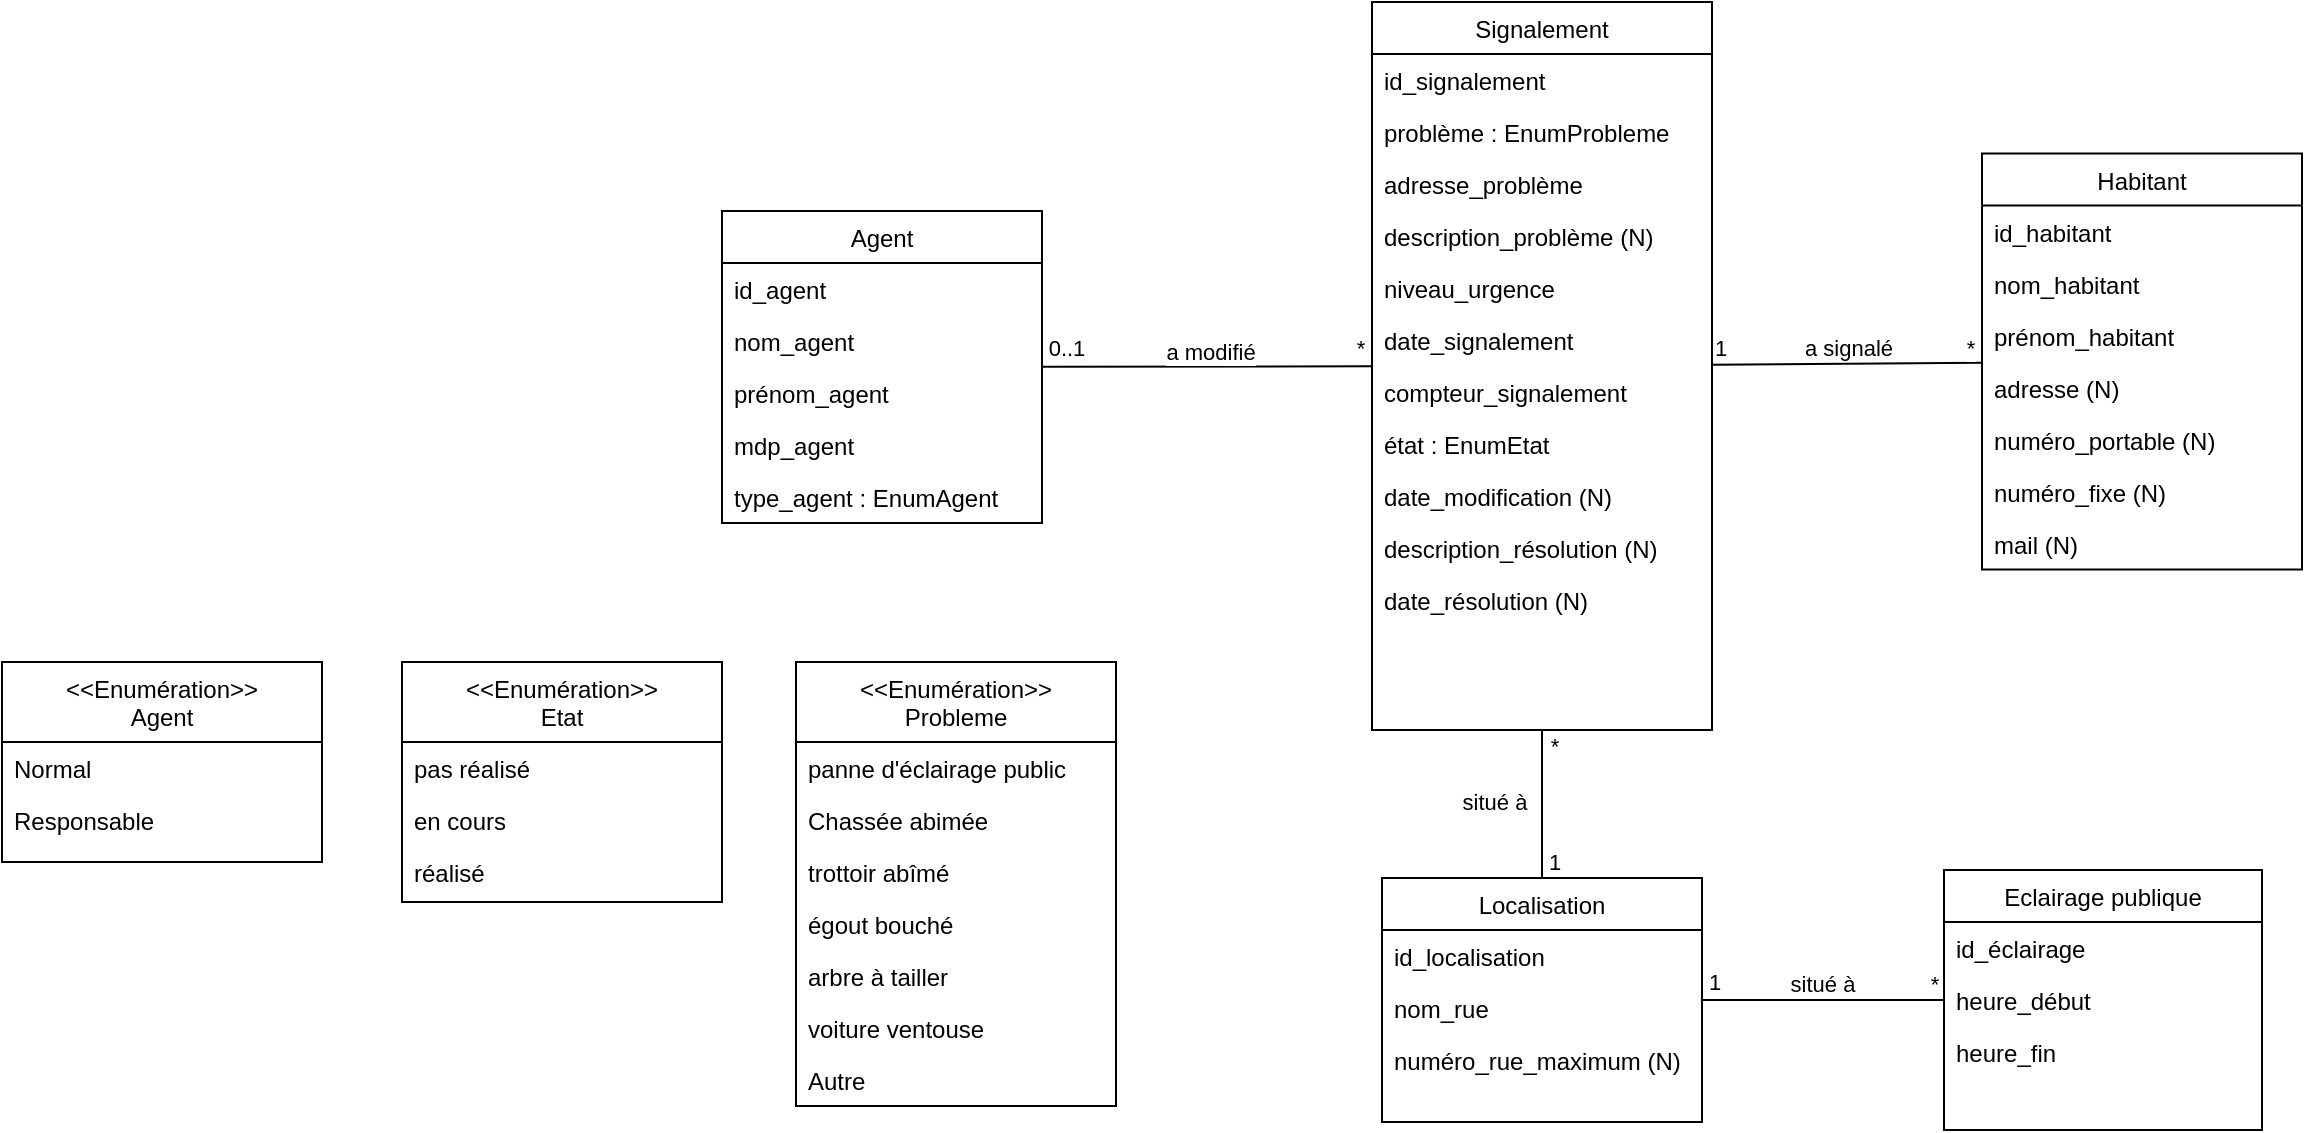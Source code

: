 <mxfile version="20.8.20" type="github">
  <diagram id="C5RBs43oDa-KdzZeNtuy" name="Page-1">
    <mxGraphModel dx="538" dy="1486" grid="1" gridSize="10" guides="1" tooltips="1" connect="1" arrows="1" fold="1" page="1" pageScale="1" pageWidth="827" pageHeight="1169" math="0" shadow="0">
      <root>
        <mxCell id="WIyWlLk6GJQsqaUBKTNV-0" />
        <mxCell id="WIyWlLk6GJQsqaUBKTNV-1" parent="WIyWlLk6GJQsqaUBKTNV-0" />
        <mxCell id="IDVPyDn8LvfzWvbEVBhB-1" value="Signalement" style="swimlane;fontStyle=0;align=center;verticalAlign=top;childLayout=stackLayout;horizontal=1;startSize=26;horizontalStack=0;resizeParent=1;resizeLast=0;collapsible=1;marginBottom=0;rounded=0;shadow=0;strokeWidth=1;" parent="WIyWlLk6GJQsqaUBKTNV-1" vertex="1">
          <mxGeometry x="955" y="-50" width="170" height="364" as="geometry">
            <mxRectangle x="550" y="140" width="160" height="26" as="alternateBounds" />
          </mxGeometry>
        </mxCell>
        <mxCell id="n6stJM4-8zsGEMDc5PRE-1" value="id_signalement" style="text;align=left;verticalAlign=top;spacingLeft=4;spacingRight=4;overflow=hidden;rotatable=0;points=[[0,0.5],[1,0.5]];portConstraint=eastwest;" parent="IDVPyDn8LvfzWvbEVBhB-1" vertex="1">
          <mxGeometry y="26" width="170" height="26" as="geometry" />
        </mxCell>
        <mxCell id="IDVPyDn8LvfzWvbEVBhB-5" value="problème : EnumProbleme" style="text;align=left;verticalAlign=top;spacingLeft=4;spacingRight=4;overflow=hidden;rotatable=0;points=[[0,0.5],[1,0.5]];portConstraint=eastwest;rounded=0;shadow=0;html=0;" parent="IDVPyDn8LvfzWvbEVBhB-1" vertex="1">
          <mxGeometry y="52" width="170" height="26" as="geometry" />
        </mxCell>
        <mxCell id="YZ41dSeIXNGB9_Nw-FCX-3" value="adresse_problème" style="text;align=left;verticalAlign=top;spacingLeft=4;spacingRight=4;overflow=hidden;rotatable=0;points=[[0,0.5],[1,0.5]];portConstraint=eastwest;rounded=0;shadow=0;html=0;" parent="IDVPyDn8LvfzWvbEVBhB-1" vertex="1">
          <mxGeometry y="78" width="170" height="26" as="geometry" />
        </mxCell>
        <mxCell id="IDVPyDn8LvfzWvbEVBhB-6" value="description_problème (N)" style="text;align=left;verticalAlign=top;spacingLeft=4;spacingRight=4;overflow=hidden;rotatable=0;points=[[0,0.5],[1,0.5]];portConstraint=eastwest;rounded=0;shadow=0;html=0;" parent="IDVPyDn8LvfzWvbEVBhB-1" vertex="1">
          <mxGeometry y="104" width="170" height="26" as="geometry" />
        </mxCell>
        <mxCell id="IDVPyDn8LvfzWvbEVBhB-7" value="niveau_urgence" style="text;align=left;verticalAlign=top;spacingLeft=4;spacingRight=4;overflow=hidden;rotatable=0;points=[[0,0.5],[1,0.5]];portConstraint=eastwest;" parent="IDVPyDn8LvfzWvbEVBhB-1" vertex="1">
          <mxGeometry y="130" width="170" height="26" as="geometry" />
        </mxCell>
        <mxCell id="IDVPyDn8LvfzWvbEVBhB-8" value="date_signalement" style="text;align=left;verticalAlign=top;spacingLeft=4;spacingRight=4;overflow=hidden;rotatable=0;points=[[0,0.5],[1,0.5]];portConstraint=eastwest;" parent="IDVPyDn8LvfzWvbEVBhB-1" vertex="1">
          <mxGeometry y="156" width="170" height="26" as="geometry" />
        </mxCell>
        <mxCell id="IDVPyDn8LvfzWvbEVBhB-9" value="compteur_signalement" style="text;align=left;verticalAlign=top;spacingLeft=4;spacingRight=4;overflow=hidden;rotatable=0;points=[[0,0.5],[1,0.5]];portConstraint=eastwest;" parent="IDVPyDn8LvfzWvbEVBhB-1" vertex="1">
          <mxGeometry y="182" width="170" height="26" as="geometry" />
        </mxCell>
        <mxCell id="IDVPyDn8LvfzWvbEVBhB-10" value="état : EnumEtat" style="text;align=left;verticalAlign=top;spacingLeft=4;spacingRight=4;overflow=hidden;rotatable=0;points=[[0,0.5],[1,0.5]];portConstraint=eastwest;" parent="IDVPyDn8LvfzWvbEVBhB-1" vertex="1">
          <mxGeometry y="208" width="170" height="26" as="geometry" />
        </mxCell>
        <mxCell id="IDVPyDn8LvfzWvbEVBhB-11" value="date_modification (N)" style="text;align=left;verticalAlign=top;spacingLeft=4;spacingRight=4;overflow=hidden;rotatable=0;points=[[0,0.5],[1,0.5]];portConstraint=eastwest;" parent="IDVPyDn8LvfzWvbEVBhB-1" vertex="1">
          <mxGeometry y="234" width="170" height="26" as="geometry" />
        </mxCell>
        <mxCell id="n6stJM4-8zsGEMDc5PRE-3" value="description_résolution (N)" style="text;align=left;verticalAlign=top;spacingLeft=4;spacingRight=4;overflow=hidden;rotatable=0;points=[[0,0.5],[1,0.5]];portConstraint=eastwest;" parent="IDVPyDn8LvfzWvbEVBhB-1" vertex="1">
          <mxGeometry y="260" width="170" height="26" as="geometry" />
        </mxCell>
        <mxCell id="n6stJM4-8zsGEMDc5PRE-4" value="date_résolution (N)" style="text;align=left;verticalAlign=top;spacingLeft=4;spacingRight=4;overflow=hidden;rotatable=0;points=[[0,0.5],[1,0.5]];portConstraint=eastwest;" parent="IDVPyDn8LvfzWvbEVBhB-1" vertex="1">
          <mxGeometry y="286" width="170" height="26" as="geometry" />
        </mxCell>
        <mxCell id="IDVPyDn8LvfzWvbEVBhB-12" value="Habitant" style="swimlane;fontStyle=0;align=center;verticalAlign=top;childLayout=stackLayout;horizontal=1;startSize=26;horizontalStack=0;resizeParent=1;resizeLast=0;collapsible=1;marginBottom=0;rounded=0;shadow=0;strokeWidth=1;" parent="WIyWlLk6GJQsqaUBKTNV-1" vertex="1">
          <mxGeometry x="1260" y="25.75" width="160" height="208" as="geometry">
            <mxRectangle x="340" y="380" width="170" height="26" as="alternateBounds" />
          </mxGeometry>
        </mxCell>
        <mxCell id="x_2vdBXNKLHQgMYw-naI-0" value="id_habitant" style="text;align=left;verticalAlign=top;spacingLeft=4;spacingRight=4;overflow=hidden;rotatable=0;points=[[0,0.5],[1,0.5]];portConstraint=eastwest;" parent="IDVPyDn8LvfzWvbEVBhB-12" vertex="1">
          <mxGeometry y="26" width="160" height="26" as="geometry" />
        </mxCell>
        <mxCell id="IDVPyDn8LvfzWvbEVBhB-13" value="nom_habitant" style="text;align=left;verticalAlign=top;spacingLeft=4;spacingRight=4;overflow=hidden;rotatable=0;points=[[0,0.5],[1,0.5]];portConstraint=eastwest;" parent="IDVPyDn8LvfzWvbEVBhB-12" vertex="1">
          <mxGeometry y="52" width="160" height="26" as="geometry" />
        </mxCell>
        <mxCell id="IDVPyDn8LvfzWvbEVBhB-14" value="prénom_habitant" style="text;align=left;verticalAlign=top;spacingLeft=4;spacingRight=4;overflow=hidden;rotatable=0;points=[[0,0.5],[1,0.5]];portConstraint=eastwest;" parent="IDVPyDn8LvfzWvbEVBhB-12" vertex="1">
          <mxGeometry y="78" width="160" height="26" as="geometry" />
        </mxCell>
        <mxCell id="IDVPyDn8LvfzWvbEVBhB-15" value="adresse (N)" style="text;align=left;verticalAlign=top;spacingLeft=4;spacingRight=4;overflow=hidden;rotatable=0;points=[[0,0.5],[1,0.5]];portConstraint=eastwest;" parent="IDVPyDn8LvfzWvbEVBhB-12" vertex="1">
          <mxGeometry y="104" width="160" height="26" as="geometry" />
        </mxCell>
        <mxCell id="IDVPyDn8LvfzWvbEVBhB-16" value="numéro_portable (N)" style="text;align=left;verticalAlign=top;spacingLeft=4;spacingRight=4;overflow=hidden;rotatable=0;points=[[0,0.5],[1,0.5]];portConstraint=eastwest;" parent="IDVPyDn8LvfzWvbEVBhB-12" vertex="1">
          <mxGeometry y="130" width="160" height="26" as="geometry" />
        </mxCell>
        <mxCell id="IDVPyDn8LvfzWvbEVBhB-17" value="numéro_fixe (N)" style="text;align=left;verticalAlign=top;spacingLeft=4;spacingRight=4;overflow=hidden;rotatable=0;points=[[0,0.5],[1,0.5]];portConstraint=eastwest;" parent="IDVPyDn8LvfzWvbEVBhB-12" vertex="1">
          <mxGeometry y="156" width="160" height="26" as="geometry" />
        </mxCell>
        <mxCell id="IDVPyDn8LvfzWvbEVBhB-18" value="mail (N)" style="text;align=left;verticalAlign=top;spacingLeft=4;spacingRight=4;overflow=hidden;rotatable=0;points=[[0,0.5],[1,0.5]];portConstraint=eastwest;" parent="IDVPyDn8LvfzWvbEVBhB-12" vertex="1">
          <mxGeometry y="182" width="160" height="26" as="geometry" />
        </mxCell>
        <mxCell id="IDVPyDn8LvfzWvbEVBhB-20" value="Eclairage publique" style="swimlane;fontStyle=0;align=center;verticalAlign=top;childLayout=stackLayout;horizontal=1;startSize=26;horizontalStack=0;resizeParent=1;resizeLast=0;collapsible=1;marginBottom=0;rounded=0;shadow=0;strokeWidth=1;" parent="WIyWlLk6GJQsqaUBKTNV-1" vertex="1">
          <mxGeometry x="1241" y="384" width="159" height="130" as="geometry">
            <mxRectangle x="550" y="140" width="160" height="26" as="alternateBounds" />
          </mxGeometry>
        </mxCell>
        <mxCell id="IDVPyDn8LvfzWvbEVBhB-21" value="id_éclairage" style="text;align=left;verticalAlign=top;spacingLeft=4;spacingRight=4;overflow=hidden;rotatable=0;points=[[0,0.5],[1,0.5]];portConstraint=eastwest;" parent="IDVPyDn8LvfzWvbEVBhB-20" vertex="1">
          <mxGeometry y="26" width="159" height="26" as="geometry" />
        </mxCell>
        <mxCell id="n6stJM4-8zsGEMDc5PRE-10" value="heure_début" style="text;align=left;verticalAlign=top;spacingLeft=4;spacingRight=4;overflow=hidden;rotatable=0;points=[[0,0.5],[1,0.5]];portConstraint=eastwest;rounded=0;shadow=0;html=0;" parent="IDVPyDn8LvfzWvbEVBhB-20" vertex="1">
          <mxGeometry y="52" width="159" height="26" as="geometry" />
        </mxCell>
        <mxCell id="vcI3NXsceXAcZQmZiB-R-8" value="heure_fin" style="text;align=left;verticalAlign=top;spacingLeft=4;spacingRight=4;overflow=hidden;rotatable=0;points=[[0,0.5],[1,0.5]];portConstraint=eastwest;rounded=0;shadow=0;html=0;" parent="IDVPyDn8LvfzWvbEVBhB-20" vertex="1">
          <mxGeometry y="78" width="159" height="26" as="geometry" />
        </mxCell>
        <mxCell id="IDVPyDn8LvfzWvbEVBhB-23" value="" style="endArrow=none;html=1;rounded=0;" parent="WIyWlLk6GJQsqaUBKTNV-1" source="IDVPyDn8LvfzWvbEVBhB-1" target="IDVPyDn8LvfzWvbEVBhB-12" edge="1">
          <mxGeometry width="50" height="50" relative="1" as="geometry">
            <mxPoint x="780" y="152" as="sourcePoint" />
            <mxPoint x="830" y="102" as="targetPoint" />
          </mxGeometry>
        </mxCell>
        <mxCell id="IDVPyDn8LvfzWvbEVBhB-24" value="1" style="edgeLabel;html=1;align=center;verticalAlign=middle;resizable=0;points=[];" parent="IDVPyDn8LvfzWvbEVBhB-23" vertex="1" connectable="0">
          <mxGeometry x="0.761" y="1" relative="1" as="geometry">
            <mxPoint x="-115" y="-7" as="offset" />
          </mxGeometry>
        </mxCell>
        <mxCell id="IDVPyDn8LvfzWvbEVBhB-25" value="*" style="edgeLabel;html=1;align=center;verticalAlign=middle;resizable=0;points=[];" parent="IDVPyDn8LvfzWvbEVBhB-23" vertex="1" connectable="0">
          <mxGeometry x="0.863" relative="1" as="geometry">
            <mxPoint x="3" y="-8" as="offset" />
          </mxGeometry>
        </mxCell>
        <mxCell id="IDVPyDn8LvfzWvbEVBhB-26" value="a signalé" style="edgeLabel;html=1;align=center;verticalAlign=middle;resizable=0;points=[];" parent="IDVPyDn8LvfzWvbEVBhB-23" vertex="1" connectable="0">
          <mxGeometry x="0.118" relative="1" as="geometry">
            <mxPoint x="-8" y="-8" as="offset" />
          </mxGeometry>
        </mxCell>
        <mxCell id="IDVPyDn8LvfzWvbEVBhB-27" value="" style="endArrow=none;html=1;rounded=0;" parent="WIyWlLk6GJQsqaUBKTNV-1" source="IDVPyDn8LvfzWvbEVBhB-31" target="IDVPyDn8LvfzWvbEVBhB-1" edge="1">
          <mxGeometry width="50" height="50" relative="1" as="geometry">
            <mxPoint x="810" y="129.75" as="sourcePoint" />
            <mxPoint x="870" y="262.0" as="targetPoint" />
          </mxGeometry>
        </mxCell>
        <mxCell id="IDVPyDn8LvfzWvbEVBhB-28" value="0..1" style="edgeLabel;html=1;align=center;verticalAlign=middle;resizable=0;points=[];" parent="IDVPyDn8LvfzWvbEVBhB-27" vertex="1" connectable="0">
          <mxGeometry x="0.761" y="1" relative="1" as="geometry">
            <mxPoint x="-134" y="-8" as="offset" />
          </mxGeometry>
        </mxCell>
        <mxCell id="IDVPyDn8LvfzWvbEVBhB-29" value="*" style="edgeLabel;html=1;align=center;verticalAlign=middle;resizable=0;points=[];" parent="IDVPyDn8LvfzWvbEVBhB-27" vertex="1" connectable="0">
          <mxGeometry x="0.863" relative="1" as="geometry">
            <mxPoint x="5" y="-9" as="offset" />
          </mxGeometry>
        </mxCell>
        <mxCell id="IDVPyDn8LvfzWvbEVBhB-30" value="a modifié" style="edgeLabel;html=1;align=center;verticalAlign=middle;resizable=0;points=[];" parent="IDVPyDn8LvfzWvbEVBhB-27" vertex="1" connectable="0">
          <mxGeometry x="0.118" relative="1" as="geometry">
            <mxPoint x="-8" y="-8" as="offset" />
          </mxGeometry>
        </mxCell>
        <mxCell id="IDVPyDn8LvfzWvbEVBhB-31" value="Agent" style="swimlane;fontStyle=0;align=center;verticalAlign=top;childLayout=stackLayout;horizontal=1;startSize=26;horizontalStack=0;resizeParent=1;resizeLast=0;collapsible=1;marginBottom=0;rounded=0;shadow=0;strokeWidth=1;" parent="WIyWlLk6GJQsqaUBKTNV-1" vertex="1">
          <mxGeometry x="630" y="54.56" width="160" height="156" as="geometry">
            <mxRectangle x="550" y="140" width="160" height="26" as="alternateBounds" />
          </mxGeometry>
        </mxCell>
        <mxCell id="IDVPyDn8LvfzWvbEVBhB-32" value="id_agent" style="text;align=left;verticalAlign=top;spacingLeft=4;spacingRight=4;overflow=hidden;rotatable=0;points=[[0,0.5],[1,0.5]];portConstraint=eastwest;" parent="IDVPyDn8LvfzWvbEVBhB-31" vertex="1">
          <mxGeometry y="26" width="160" height="26" as="geometry" />
        </mxCell>
        <mxCell id="IDVPyDn8LvfzWvbEVBhB-33" value="nom_agent" style="text;align=left;verticalAlign=top;spacingLeft=4;spacingRight=4;overflow=hidden;rotatable=0;points=[[0,0.5],[1,0.5]];portConstraint=eastwest;" parent="IDVPyDn8LvfzWvbEVBhB-31" vertex="1">
          <mxGeometry y="52" width="160" height="26" as="geometry" />
        </mxCell>
        <mxCell id="IDVPyDn8LvfzWvbEVBhB-34" value="prénom_agent" style="text;align=left;verticalAlign=top;spacingLeft=4;spacingRight=4;overflow=hidden;rotatable=0;points=[[0,0.5],[1,0.5]];portConstraint=eastwest;" parent="IDVPyDn8LvfzWvbEVBhB-31" vertex="1">
          <mxGeometry y="78" width="160" height="26" as="geometry" />
        </mxCell>
        <mxCell id="IDVPyDn8LvfzWvbEVBhB-36" value="mdp_agent" style="text;align=left;verticalAlign=top;spacingLeft=4;spacingRight=4;overflow=hidden;rotatable=0;points=[[0,0.5],[1,0.5]];portConstraint=eastwest;" parent="IDVPyDn8LvfzWvbEVBhB-31" vertex="1">
          <mxGeometry y="104" width="160" height="26" as="geometry" />
        </mxCell>
        <mxCell id="qZaQm8lbiQkewzaDLJ0Z-4" value="type_agent : EnumAgent" style="text;align=left;verticalAlign=top;spacingLeft=4;spacingRight=4;overflow=hidden;rotatable=0;points=[[0,0.5],[1,0.5]];portConstraint=eastwest;" parent="IDVPyDn8LvfzWvbEVBhB-31" vertex="1">
          <mxGeometry y="130" width="160" height="26" as="geometry" />
        </mxCell>
        <mxCell id="YZ41dSeIXNGB9_Nw-FCX-0" value="Localisation" style="swimlane;fontStyle=0;align=center;verticalAlign=top;childLayout=stackLayout;horizontal=1;startSize=26;horizontalStack=0;resizeParent=1;resizeLast=0;collapsible=1;marginBottom=0;rounded=0;shadow=0;strokeWidth=1;" parent="WIyWlLk6GJQsqaUBKTNV-1" vertex="1">
          <mxGeometry x="960" y="388" width="160" height="122" as="geometry">
            <mxRectangle x="550" y="140" width="160" height="26" as="alternateBounds" />
          </mxGeometry>
        </mxCell>
        <mxCell id="YZ41dSeIXNGB9_Nw-FCX-1" value="id_localisation" style="text;align=left;verticalAlign=top;spacingLeft=4;spacingRight=4;overflow=hidden;rotatable=0;points=[[0,0.5],[1,0.5]];portConstraint=eastwest;" parent="YZ41dSeIXNGB9_Nw-FCX-0" vertex="1">
          <mxGeometry y="26" width="160" height="26" as="geometry" />
        </mxCell>
        <mxCell id="YZ41dSeIXNGB9_Nw-FCX-2" value="nom_rue" style="text;align=left;verticalAlign=top;spacingLeft=4;spacingRight=4;overflow=hidden;rotatable=0;points=[[0,0.5],[1,0.5]];portConstraint=eastwest;" parent="YZ41dSeIXNGB9_Nw-FCX-0" vertex="1">
          <mxGeometry y="52" width="160" height="26" as="geometry" />
        </mxCell>
        <mxCell id="qZaQm8lbiQkewzaDLJ0Z-1" value="numéro_rue_maximum (N)" style="text;align=left;verticalAlign=top;spacingLeft=4;spacingRight=4;overflow=hidden;rotatable=0;points=[[0,0.5],[1,0.5]];portConstraint=eastwest;" parent="YZ41dSeIXNGB9_Nw-FCX-0" vertex="1">
          <mxGeometry y="78" width="160" height="26" as="geometry" />
        </mxCell>
        <mxCell id="vcI3NXsceXAcZQmZiB-R-0" value="" style="endArrow=none;html=1;rounded=0;" parent="WIyWlLk6GJQsqaUBKTNV-1" source="YZ41dSeIXNGB9_Nw-FCX-0" target="IDVPyDn8LvfzWvbEVBhB-20" edge="1">
          <mxGeometry width="50" height="50" relative="1" as="geometry">
            <mxPoint x="1130" y="196.267" as="sourcePoint" />
            <mxPoint x="1270" y="196.733" as="targetPoint" />
          </mxGeometry>
        </mxCell>
        <mxCell id="vcI3NXsceXAcZQmZiB-R-1" value="1" style="edgeLabel;html=1;align=center;verticalAlign=middle;resizable=0;points=[];" parent="vcI3NXsceXAcZQmZiB-R-0" vertex="1" connectable="0">
          <mxGeometry x="0.761" y="1" relative="1" as="geometry">
            <mxPoint x="-101" y="-8" as="offset" />
          </mxGeometry>
        </mxCell>
        <mxCell id="vcI3NXsceXAcZQmZiB-R-2" value="*" style="edgeLabel;html=1;align=center;verticalAlign=middle;resizable=0;points=[];" parent="vcI3NXsceXAcZQmZiB-R-0" vertex="1" connectable="0">
          <mxGeometry x="0.863" relative="1" as="geometry">
            <mxPoint x="3" y="-8" as="offset" />
          </mxGeometry>
        </mxCell>
        <mxCell id="vcI3NXsceXAcZQmZiB-R-3" value="situé à" style="edgeLabel;html=1;align=center;verticalAlign=middle;resizable=0;points=[];" parent="vcI3NXsceXAcZQmZiB-R-0" vertex="1" connectable="0">
          <mxGeometry x="0.118" relative="1" as="geometry">
            <mxPoint x="-8" y="-8" as="offset" />
          </mxGeometry>
        </mxCell>
        <mxCell id="vcI3NXsceXAcZQmZiB-R-4" value="" style="endArrow=none;html=1;rounded=0;" parent="WIyWlLk6GJQsqaUBKTNV-1" source="YZ41dSeIXNGB9_Nw-FCX-0" target="IDVPyDn8LvfzWvbEVBhB-1" edge="1">
          <mxGeometry width="50" height="50" relative="1" as="geometry">
            <mxPoint x="1130" y="456" as="sourcePoint" />
            <mxPoint x="1250" y="456" as="targetPoint" />
          </mxGeometry>
        </mxCell>
        <mxCell id="vcI3NXsceXAcZQmZiB-R-5" value="1" style="edgeLabel;html=1;align=center;verticalAlign=middle;resizable=0;points=[];" parent="vcI3NXsceXAcZQmZiB-R-4" vertex="1" connectable="0">
          <mxGeometry x="0.761" y="1" relative="1" as="geometry">
            <mxPoint x="7" y="57" as="offset" />
          </mxGeometry>
        </mxCell>
        <mxCell id="vcI3NXsceXAcZQmZiB-R-6" value="*" style="edgeLabel;html=1;align=center;verticalAlign=middle;resizable=0;points=[];" parent="vcI3NXsceXAcZQmZiB-R-4" vertex="1" connectable="0">
          <mxGeometry x="0.863" relative="1" as="geometry">
            <mxPoint x="6" y="3" as="offset" />
          </mxGeometry>
        </mxCell>
        <mxCell id="vcI3NXsceXAcZQmZiB-R-7" value="situé à" style="edgeLabel;html=1;align=center;verticalAlign=middle;resizable=0;points=[];" parent="vcI3NXsceXAcZQmZiB-R-4" vertex="1" connectable="0">
          <mxGeometry x="0.118" relative="1" as="geometry">
            <mxPoint x="-24" y="3" as="offset" />
          </mxGeometry>
        </mxCell>
        <mxCell id="qZaQm8lbiQkewzaDLJ0Z-6" value="&lt;&lt;Enumération&gt;&gt;&#xa;Etat" style="swimlane;fontStyle=0;align=center;verticalAlign=top;childLayout=stackLayout;horizontal=1;startSize=40;horizontalStack=0;resizeParent=1;resizeLast=0;collapsible=1;marginBottom=0;rounded=0;shadow=0;strokeWidth=1;" parent="WIyWlLk6GJQsqaUBKTNV-1" vertex="1">
          <mxGeometry x="470" y="280" width="160" height="120" as="geometry">
            <mxRectangle x="550" y="140" width="160" height="26" as="alternateBounds" />
          </mxGeometry>
        </mxCell>
        <mxCell id="qZaQm8lbiQkewzaDLJ0Z-7" value="pas réalisé" style="text;align=left;verticalAlign=top;spacingLeft=4;spacingRight=4;overflow=hidden;rotatable=0;points=[[0,0.5],[1,0.5]];portConstraint=eastwest;" parent="qZaQm8lbiQkewzaDLJ0Z-6" vertex="1">
          <mxGeometry y="40" width="160" height="26" as="geometry" />
        </mxCell>
        <mxCell id="qZaQm8lbiQkewzaDLJ0Z-8" value="en cours" style="text;align=left;verticalAlign=top;spacingLeft=4;spacingRight=4;overflow=hidden;rotatable=0;points=[[0,0.5],[1,0.5]];portConstraint=eastwest;" parent="qZaQm8lbiQkewzaDLJ0Z-6" vertex="1">
          <mxGeometry y="66" width="160" height="26" as="geometry" />
        </mxCell>
        <mxCell id="qZaQm8lbiQkewzaDLJ0Z-21" value="réalisé" style="text;align=left;verticalAlign=top;spacingLeft=4;spacingRight=4;overflow=hidden;rotatable=0;points=[[0,0.5],[1,0.5]];portConstraint=eastwest;" parent="qZaQm8lbiQkewzaDLJ0Z-6" vertex="1">
          <mxGeometry y="92" width="160" height="26" as="geometry" />
        </mxCell>
        <mxCell id="qZaQm8lbiQkewzaDLJ0Z-10" value="&lt;&lt;Enumération&gt;&gt;&#xa;Agent" style="swimlane;fontStyle=0;align=center;verticalAlign=top;childLayout=stackLayout;horizontal=1;startSize=40;horizontalStack=0;resizeParent=1;resizeLast=0;collapsible=1;marginBottom=0;rounded=0;shadow=0;strokeWidth=1;" parent="WIyWlLk6GJQsqaUBKTNV-1" vertex="1">
          <mxGeometry x="270" y="280" width="160" height="100" as="geometry">
            <mxRectangle x="550" y="140" width="160" height="26" as="alternateBounds" />
          </mxGeometry>
        </mxCell>
        <mxCell id="qZaQm8lbiQkewzaDLJ0Z-11" value="Normal" style="text;align=left;verticalAlign=top;spacingLeft=4;spacingRight=4;overflow=hidden;rotatable=0;points=[[0,0.5],[1,0.5]];portConstraint=eastwest;" parent="qZaQm8lbiQkewzaDLJ0Z-10" vertex="1">
          <mxGeometry y="40" width="160" height="26" as="geometry" />
        </mxCell>
        <mxCell id="qZaQm8lbiQkewzaDLJ0Z-12" value="Responsable" style="text;align=left;verticalAlign=top;spacingLeft=4;spacingRight=4;overflow=hidden;rotatable=0;points=[[0,0.5],[1,0.5]];portConstraint=eastwest;" parent="qZaQm8lbiQkewzaDLJ0Z-10" vertex="1">
          <mxGeometry y="66" width="160" height="26" as="geometry" />
        </mxCell>
        <mxCell id="qZaQm8lbiQkewzaDLJ0Z-13" value="&lt;&lt;Enumération&gt;&gt;&#xa;Probleme" style="swimlane;fontStyle=0;align=center;verticalAlign=top;childLayout=stackLayout;horizontal=1;startSize=40;horizontalStack=0;resizeParent=1;resizeLast=0;collapsible=1;marginBottom=0;rounded=0;shadow=0;strokeWidth=1;" parent="WIyWlLk6GJQsqaUBKTNV-1" vertex="1">
          <mxGeometry x="667" y="280" width="160" height="222" as="geometry">
            <mxRectangle x="550" y="140" width="160" height="26" as="alternateBounds" />
          </mxGeometry>
        </mxCell>
        <mxCell id="qZaQm8lbiQkewzaDLJ0Z-14" value="panne d&#39;éclairage public" style="text;align=left;verticalAlign=top;spacingLeft=4;spacingRight=4;overflow=hidden;rotatable=0;points=[[0,0.5],[1,0.5]];portConstraint=eastwest;" parent="qZaQm8lbiQkewzaDLJ0Z-13" vertex="1">
          <mxGeometry y="40" width="160" height="26" as="geometry" />
        </mxCell>
        <mxCell id="qZaQm8lbiQkewzaDLJ0Z-15" value="Chassée abimée" style="text;align=left;verticalAlign=top;spacingLeft=4;spacingRight=4;overflow=hidden;rotatable=0;points=[[0,0.5],[1,0.5]];portConstraint=eastwest;" parent="qZaQm8lbiQkewzaDLJ0Z-13" vertex="1">
          <mxGeometry y="66" width="160" height="26" as="geometry" />
        </mxCell>
        <mxCell id="qZaQm8lbiQkewzaDLJ0Z-17" value="trottoir abîmé" style="text;align=left;verticalAlign=top;spacingLeft=4;spacingRight=4;overflow=hidden;rotatable=0;points=[[0,0.5],[1,0.5]];portConstraint=eastwest;" parent="qZaQm8lbiQkewzaDLJ0Z-13" vertex="1">
          <mxGeometry y="92" width="160" height="26" as="geometry" />
        </mxCell>
        <mxCell id="qZaQm8lbiQkewzaDLJ0Z-18" value="égout bouché" style="text;align=left;verticalAlign=top;spacingLeft=4;spacingRight=4;overflow=hidden;rotatable=0;points=[[0,0.5],[1,0.5]];portConstraint=eastwest;" parent="qZaQm8lbiQkewzaDLJ0Z-13" vertex="1">
          <mxGeometry y="118" width="160" height="26" as="geometry" />
        </mxCell>
        <mxCell id="qZaQm8lbiQkewzaDLJ0Z-20" value="arbre à tailler" style="text;align=left;verticalAlign=top;spacingLeft=4;spacingRight=4;overflow=hidden;rotatable=0;points=[[0,0.5],[1,0.5]];portConstraint=eastwest;" parent="qZaQm8lbiQkewzaDLJ0Z-13" vertex="1">
          <mxGeometry y="144" width="160" height="26" as="geometry" />
        </mxCell>
        <mxCell id="qZaQm8lbiQkewzaDLJ0Z-19" value="voiture ventouse" style="text;align=left;verticalAlign=top;spacingLeft=4;spacingRight=4;overflow=hidden;rotatable=0;points=[[0,0.5],[1,0.5]];portConstraint=eastwest;" parent="qZaQm8lbiQkewzaDLJ0Z-13" vertex="1">
          <mxGeometry y="170" width="160" height="26" as="geometry" />
        </mxCell>
        <mxCell id="qZaQm8lbiQkewzaDLJ0Z-16" value="Autre" style="text;align=left;verticalAlign=top;spacingLeft=4;spacingRight=4;overflow=hidden;rotatable=0;points=[[0,0.5],[1,0.5]];portConstraint=eastwest;" parent="qZaQm8lbiQkewzaDLJ0Z-13" vertex="1">
          <mxGeometry y="196" width="160" height="26" as="geometry" />
        </mxCell>
      </root>
    </mxGraphModel>
  </diagram>
</mxfile>
